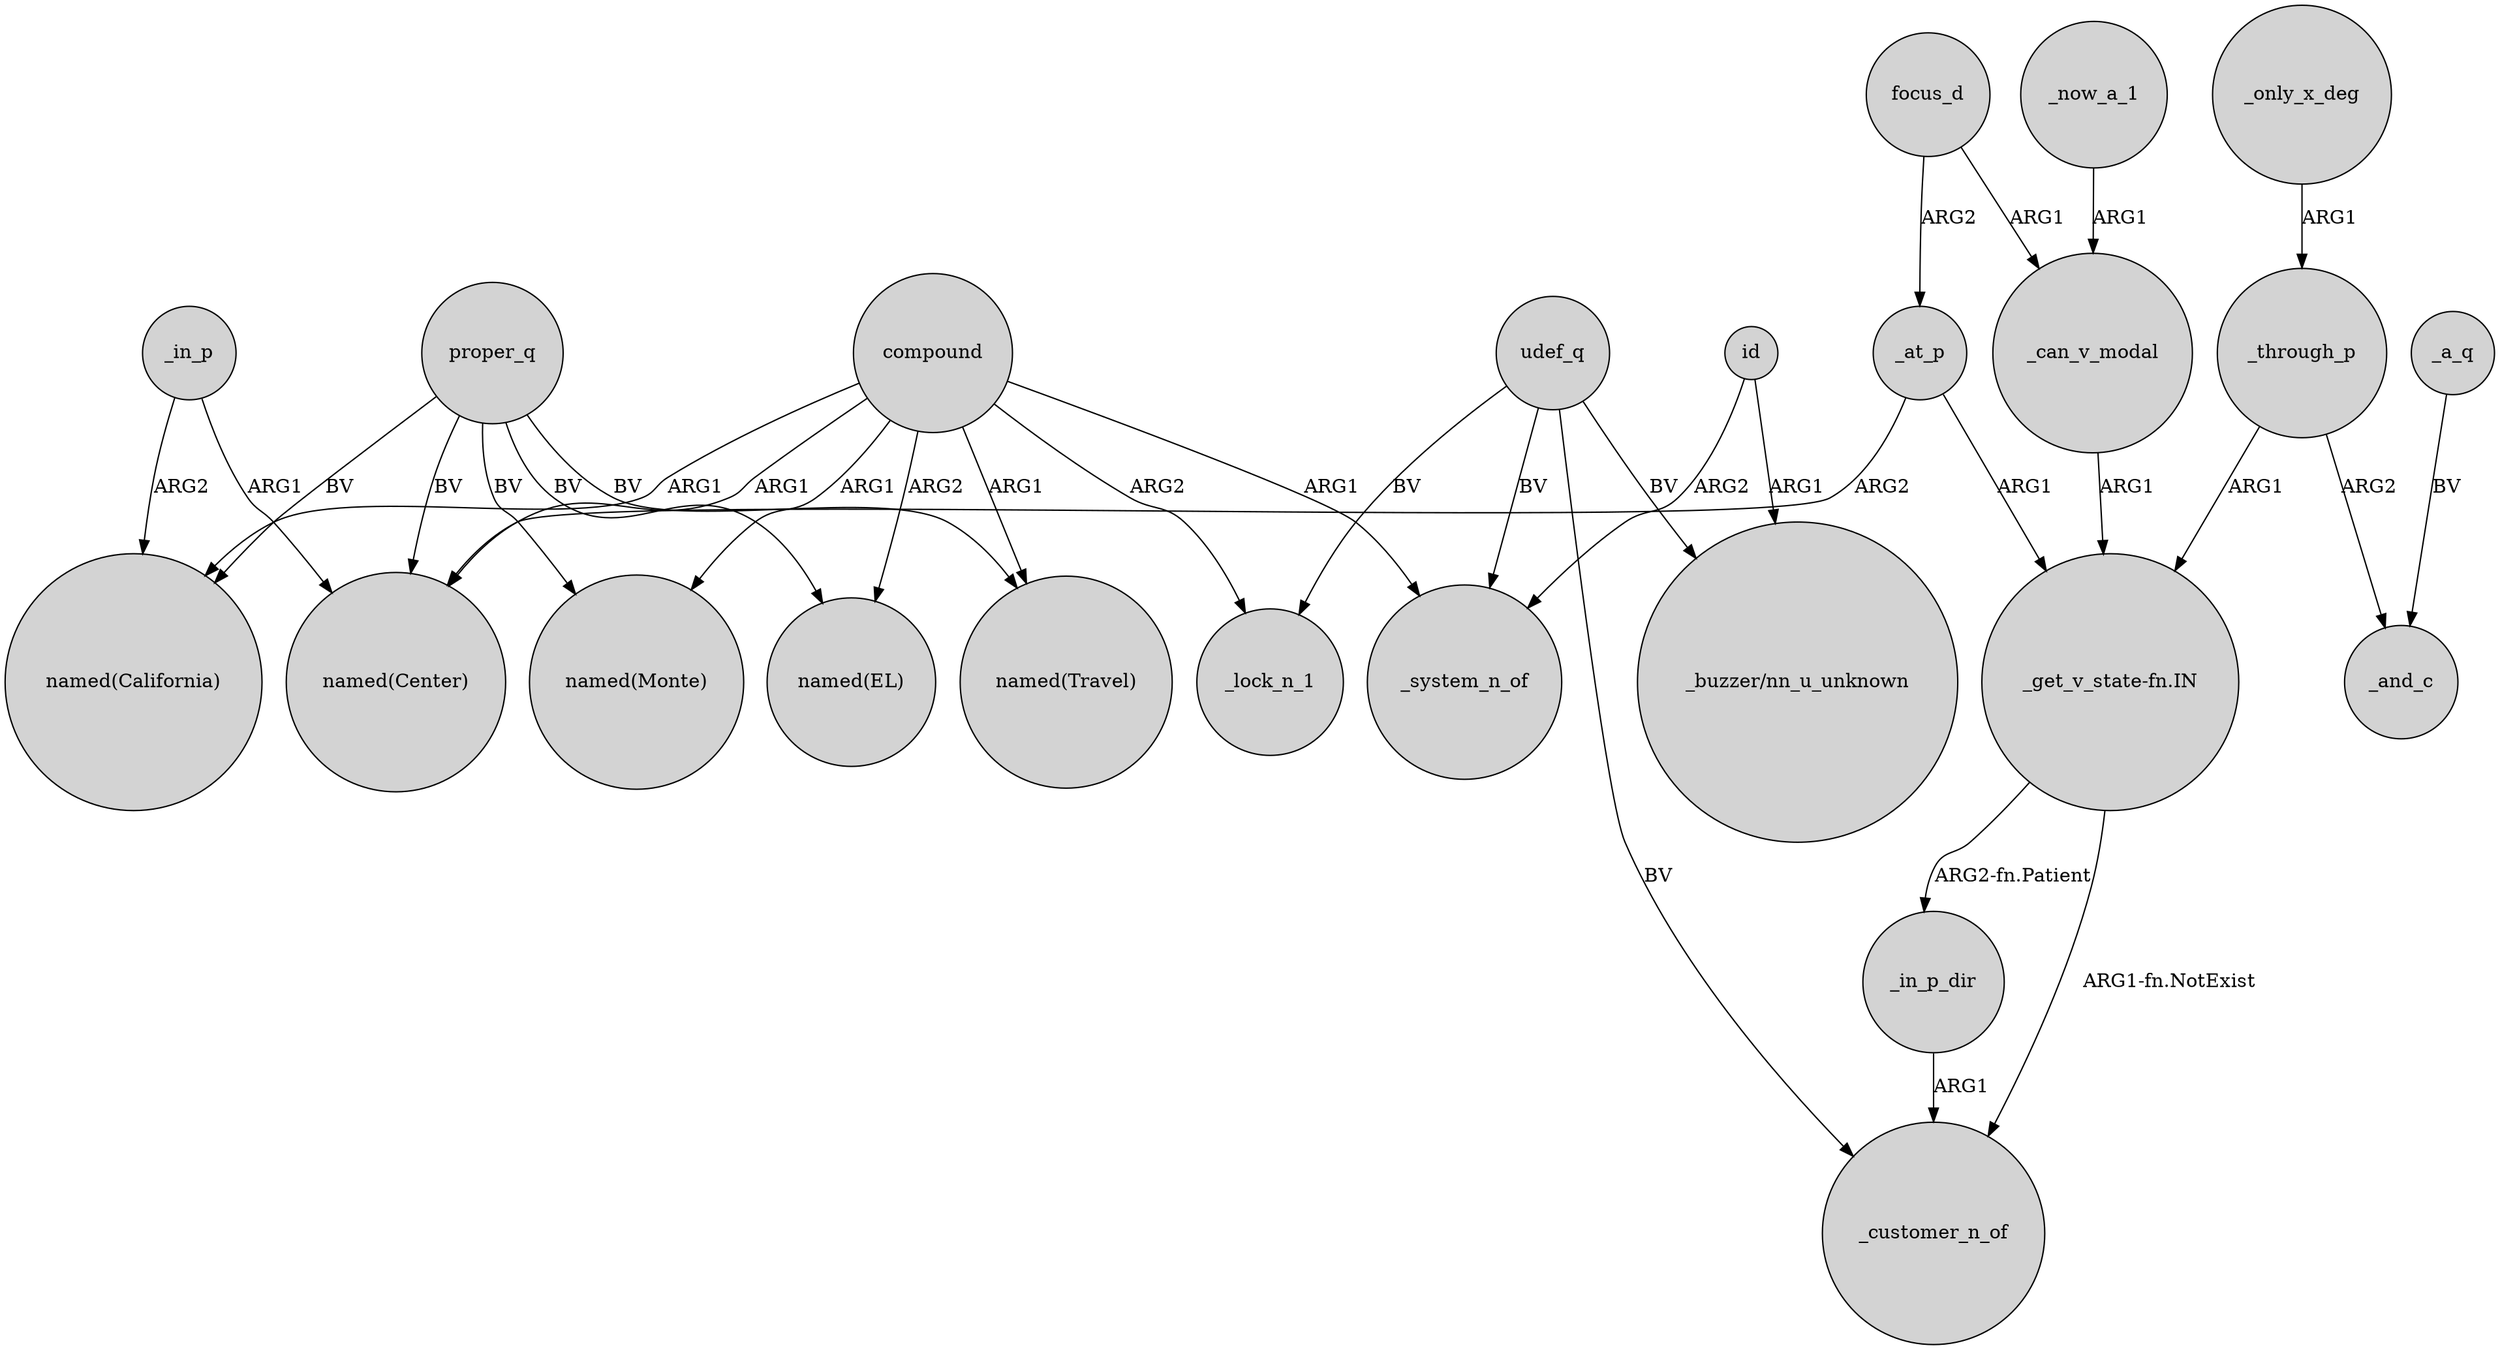 digraph {
	node [shape=circle style=filled]
	_in_p -> "named(California)" [label=ARG2]
	proper_q -> "named(EL)" [label=BV]
	"_get_v_state-fn.IN" -> _in_p_dir [label="ARG2-fn.Patient"]
	proper_q -> "named(Monte)" [label=BV]
	compound -> _system_n_of [label=ARG1]
	_at_p -> "_get_v_state-fn.IN" [label=ARG1]
	proper_q -> "named(Travel)" [label=BV]
	_can_v_modal -> "_get_v_state-fn.IN" [label=ARG1]
	proper_q -> "named(California)" [label=BV]
	compound -> "named(Travel)" [label=ARG1]
	compound -> "named(Monte)" [label=ARG1]
	udef_q -> _system_n_of [label=BV]
	udef_q -> "_buzzer/nn_u_unknown" [label=BV]
	focus_d -> _at_p [label=ARG2]
	"_get_v_state-fn.IN" -> _customer_n_of [label="ARG1-fn.NotExist"]
	_now_a_1 -> _can_v_modal [label=ARG1]
	_through_p -> "_get_v_state-fn.IN" [label=ARG1]
	_through_p -> _and_c [label=ARG2]
	id -> "_buzzer/nn_u_unknown" [label=ARG1]
	compound -> "named(California)" [label=ARG1]
	proper_q -> "named(Center)" [label=BV]
	compound -> _lock_n_1 [label=ARG2]
	_a_q -> _and_c [label=BV]
	udef_q -> _customer_n_of [label=BV]
	_only_x_deg -> _through_p [label=ARG1]
	compound -> "named(EL)" [label=ARG2]
	_at_p -> "named(Center)" [label=ARG2]
	id -> _system_n_of [label=ARG2]
	focus_d -> _can_v_modal [label=ARG1]
	compound -> "named(Center)" [label=ARG1]
	udef_q -> _lock_n_1 [label=BV]
	_in_p -> "named(Center)" [label=ARG1]
	_in_p_dir -> _customer_n_of [label=ARG1]
}
